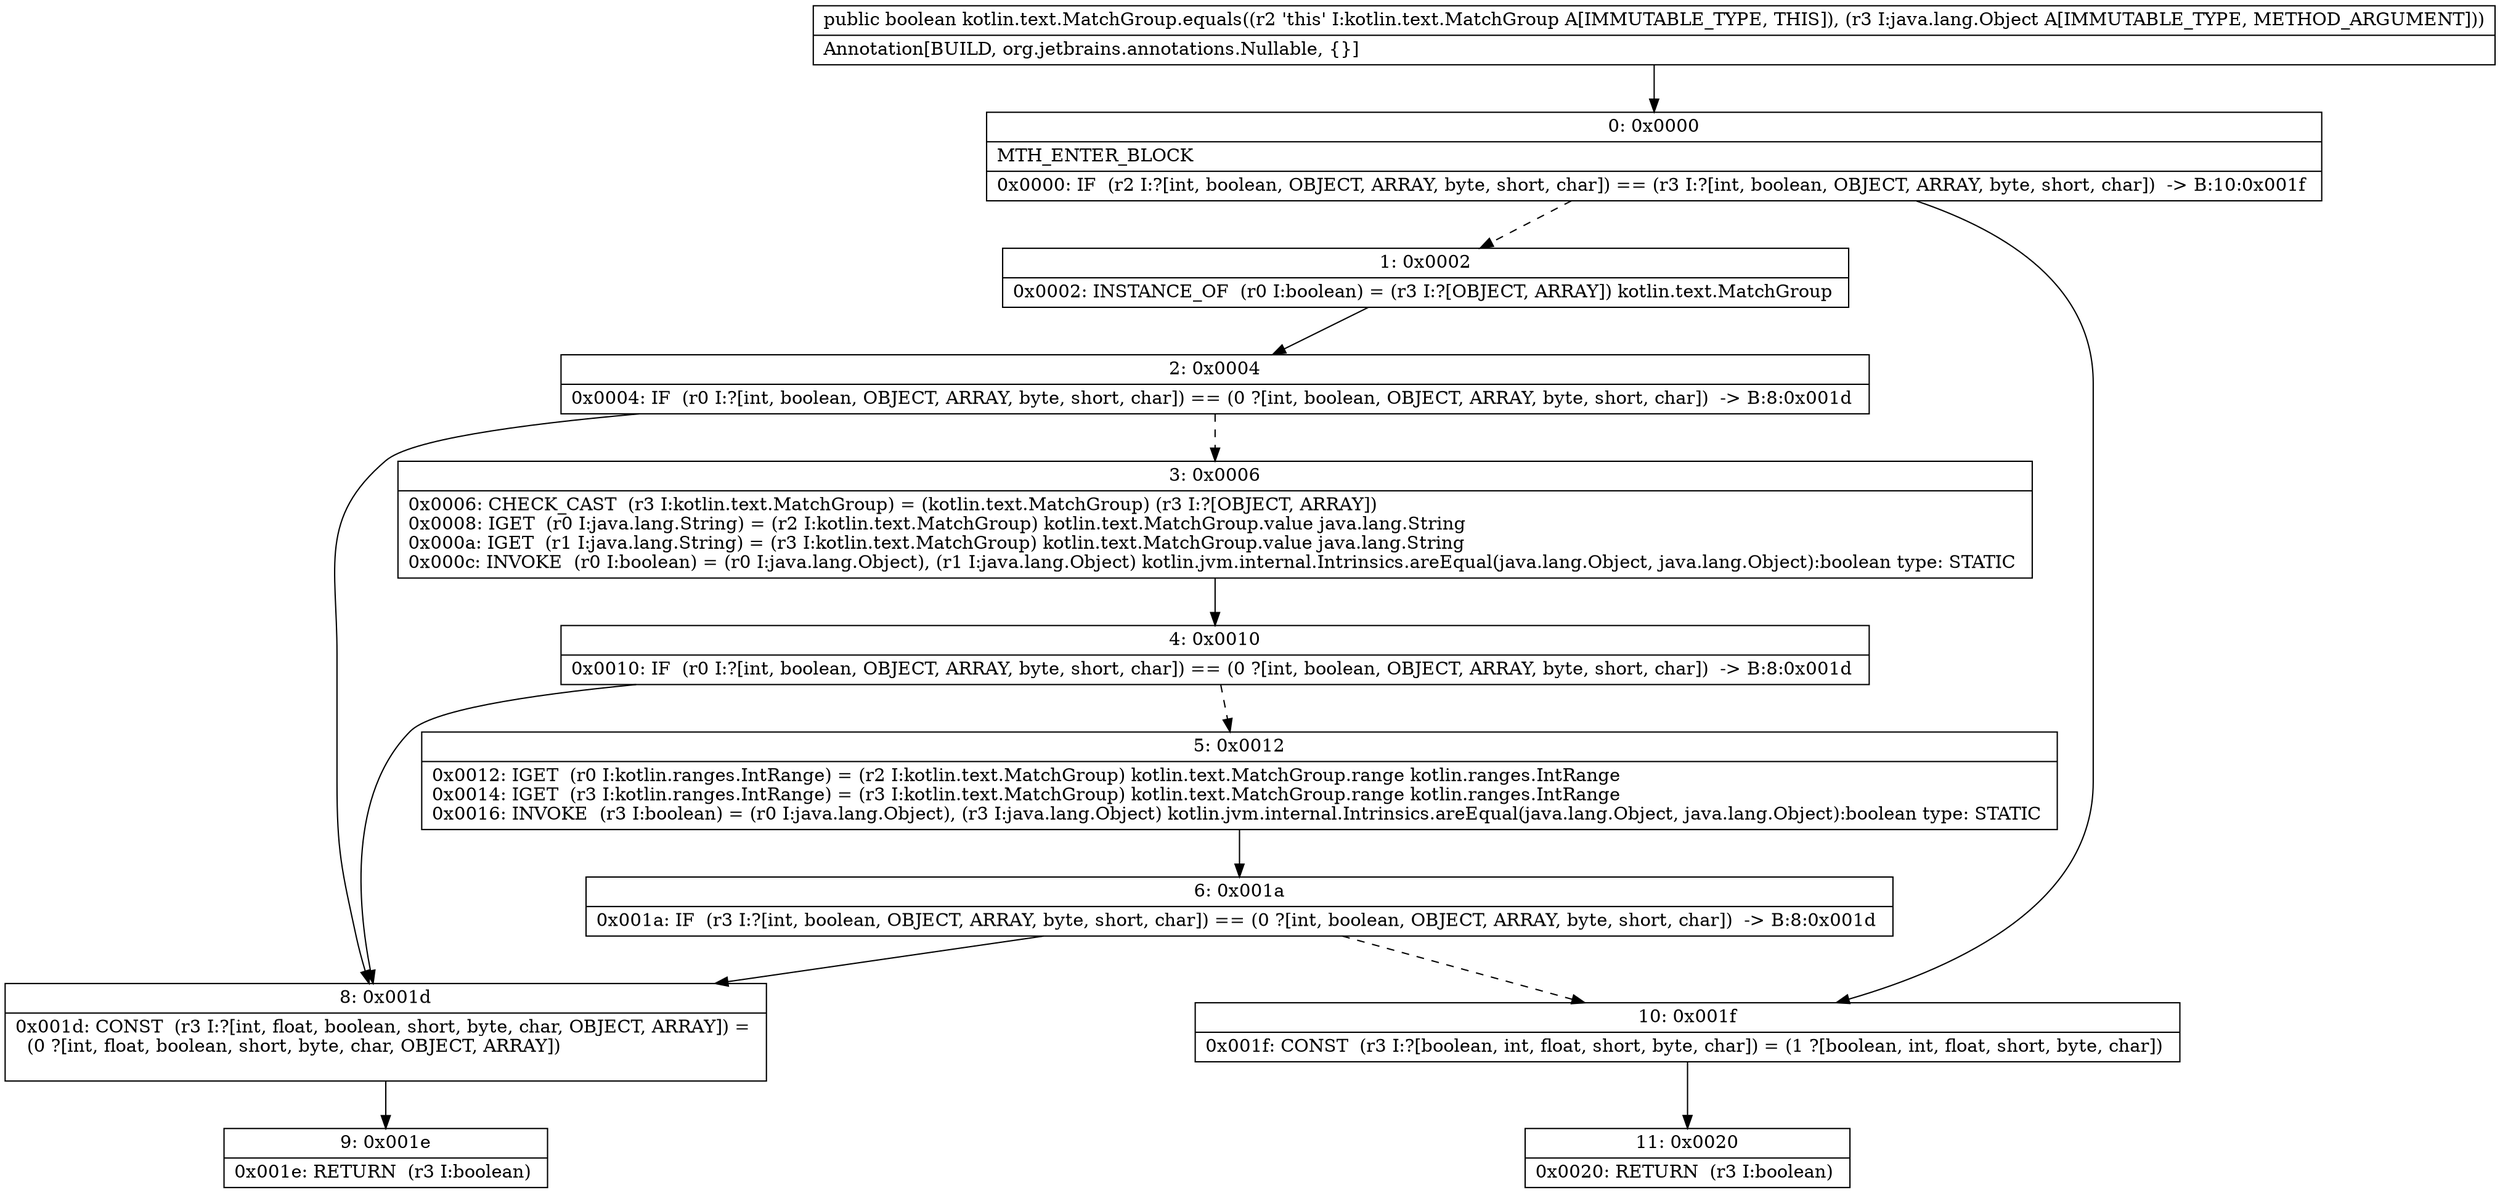 digraph "CFG forkotlin.text.MatchGroup.equals(Ljava\/lang\/Object;)Z" {
Node_0 [shape=record,label="{0\:\ 0x0000|MTH_ENTER_BLOCK\l|0x0000: IF  (r2 I:?[int, boolean, OBJECT, ARRAY, byte, short, char]) == (r3 I:?[int, boolean, OBJECT, ARRAY, byte, short, char])  \-\> B:10:0x001f \l}"];
Node_1 [shape=record,label="{1\:\ 0x0002|0x0002: INSTANCE_OF  (r0 I:boolean) = (r3 I:?[OBJECT, ARRAY]) kotlin.text.MatchGroup \l}"];
Node_2 [shape=record,label="{2\:\ 0x0004|0x0004: IF  (r0 I:?[int, boolean, OBJECT, ARRAY, byte, short, char]) == (0 ?[int, boolean, OBJECT, ARRAY, byte, short, char])  \-\> B:8:0x001d \l}"];
Node_3 [shape=record,label="{3\:\ 0x0006|0x0006: CHECK_CAST  (r3 I:kotlin.text.MatchGroup) = (kotlin.text.MatchGroup) (r3 I:?[OBJECT, ARRAY]) \l0x0008: IGET  (r0 I:java.lang.String) = (r2 I:kotlin.text.MatchGroup) kotlin.text.MatchGroup.value java.lang.String \l0x000a: IGET  (r1 I:java.lang.String) = (r3 I:kotlin.text.MatchGroup) kotlin.text.MatchGroup.value java.lang.String \l0x000c: INVOKE  (r0 I:boolean) = (r0 I:java.lang.Object), (r1 I:java.lang.Object) kotlin.jvm.internal.Intrinsics.areEqual(java.lang.Object, java.lang.Object):boolean type: STATIC \l}"];
Node_4 [shape=record,label="{4\:\ 0x0010|0x0010: IF  (r0 I:?[int, boolean, OBJECT, ARRAY, byte, short, char]) == (0 ?[int, boolean, OBJECT, ARRAY, byte, short, char])  \-\> B:8:0x001d \l}"];
Node_5 [shape=record,label="{5\:\ 0x0012|0x0012: IGET  (r0 I:kotlin.ranges.IntRange) = (r2 I:kotlin.text.MatchGroup) kotlin.text.MatchGroup.range kotlin.ranges.IntRange \l0x0014: IGET  (r3 I:kotlin.ranges.IntRange) = (r3 I:kotlin.text.MatchGroup) kotlin.text.MatchGroup.range kotlin.ranges.IntRange \l0x0016: INVOKE  (r3 I:boolean) = (r0 I:java.lang.Object), (r3 I:java.lang.Object) kotlin.jvm.internal.Intrinsics.areEqual(java.lang.Object, java.lang.Object):boolean type: STATIC \l}"];
Node_6 [shape=record,label="{6\:\ 0x001a|0x001a: IF  (r3 I:?[int, boolean, OBJECT, ARRAY, byte, short, char]) == (0 ?[int, boolean, OBJECT, ARRAY, byte, short, char])  \-\> B:8:0x001d \l}"];
Node_8 [shape=record,label="{8\:\ 0x001d|0x001d: CONST  (r3 I:?[int, float, boolean, short, byte, char, OBJECT, ARRAY]) = \l  (0 ?[int, float, boolean, short, byte, char, OBJECT, ARRAY])\l \l}"];
Node_9 [shape=record,label="{9\:\ 0x001e|0x001e: RETURN  (r3 I:boolean) \l}"];
Node_10 [shape=record,label="{10\:\ 0x001f|0x001f: CONST  (r3 I:?[boolean, int, float, short, byte, char]) = (1 ?[boolean, int, float, short, byte, char]) \l}"];
Node_11 [shape=record,label="{11\:\ 0x0020|0x0020: RETURN  (r3 I:boolean) \l}"];
MethodNode[shape=record,label="{public boolean kotlin.text.MatchGroup.equals((r2 'this' I:kotlin.text.MatchGroup A[IMMUTABLE_TYPE, THIS]), (r3 I:java.lang.Object A[IMMUTABLE_TYPE, METHOD_ARGUMENT]))  | Annotation[BUILD, org.jetbrains.annotations.Nullable, \{\}]\l}"];
MethodNode -> Node_0;
Node_0 -> Node_1[style=dashed];
Node_0 -> Node_10;
Node_1 -> Node_2;
Node_2 -> Node_3[style=dashed];
Node_2 -> Node_8;
Node_3 -> Node_4;
Node_4 -> Node_5[style=dashed];
Node_4 -> Node_8;
Node_5 -> Node_6;
Node_6 -> Node_8;
Node_6 -> Node_10[style=dashed];
Node_8 -> Node_9;
Node_10 -> Node_11;
}

